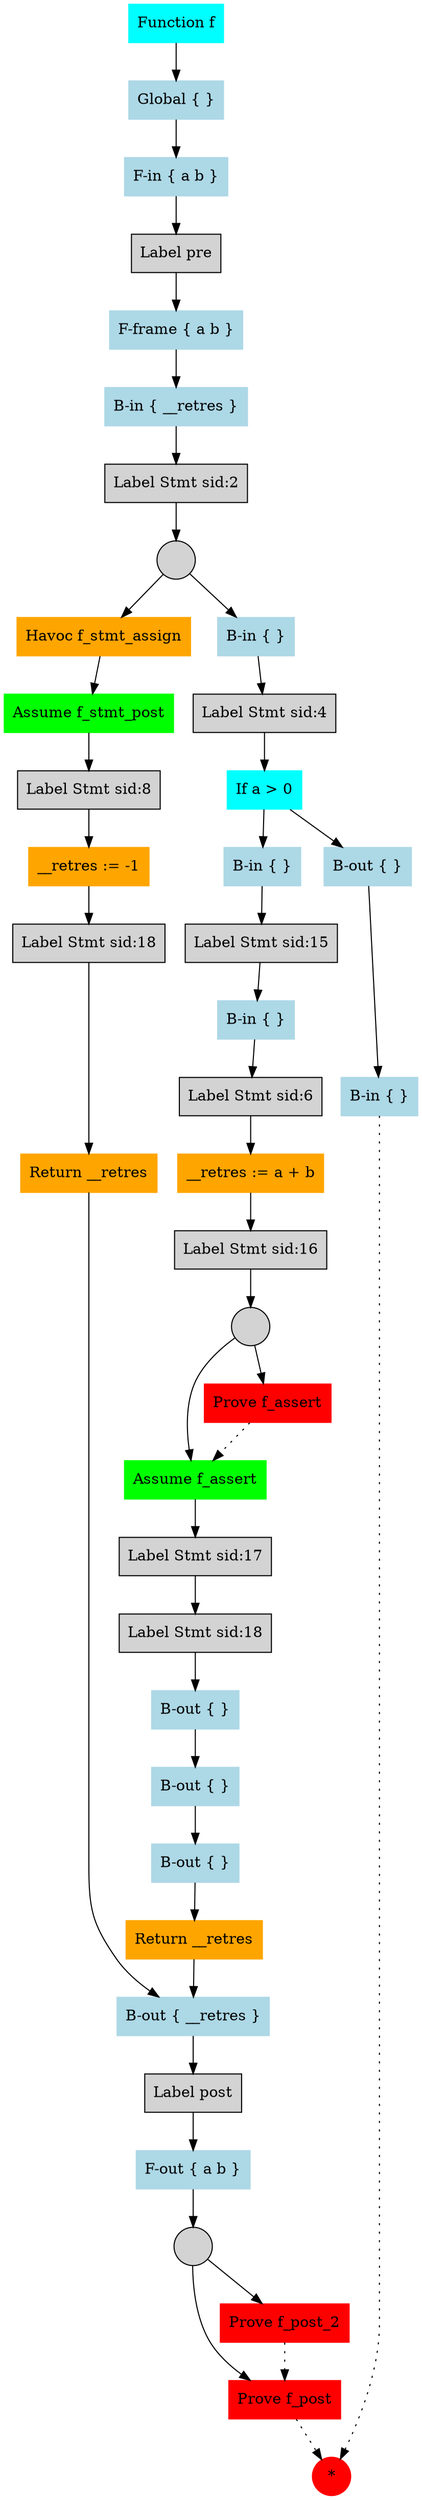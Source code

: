 digraph f {
  rankdir = TB ;
  node [ style = filled, shape = box ] ;
  N000 [ color = red, shape = circle, label = "*" ] ;
  N026 [ color=red , label="Prove f_post" ] ;
  N026 -> N000 [ style=dotted ] ;
  N027 [ color=red , label="Prove f_post_2" ] ;
  N027 -> N026 [ style=dotted ] ;
  N028 [ label="" , shape=circle ] ;
 N028 -> N027 ;
 N028 -> N026 ;
  N029 [ color=lightblue , label="F-out { a b }" ] ;
 N029 -> N028 ;
  N030 [ label="Label \post" ] ;
 N030 -> N029 ;
  N031 [ color=lightblue , label="B-out { __retres }" ] ;
 N031 -> N030 ;
  N032 [ color=orange , label="Return __retres" ] ;
 N032 -> N031 ;
  N033 [ color=lightblue , label="B-out { }" ] ;
 N033 -> N032 ;
  N034 [ color=lightblue , label="B-out { }" ] ;
 N034 -> N033 ;
  N035 [ color=lightblue , label="B-out { }" ] ;
 N035 -> N034 ;
  N036 [ label="Label Stmt sid:18" ] ;
 N036 -> N035 ;
  N037 [ label="Label Stmt sid:17" ] ;
 N037 -> N036 ;
  N038 [ color=green , label="Assume f_assert" ] ;
 N038 -> N037 ;
  N039 [ color=red , label="Prove f_assert" ] ;
  N039 -> N038 [ style=dotted ] ;
  N040 [ label="" , shape=circle ] ;
 N040 -> N039 ;
 N040 -> N038 ;
  N041 [ label="Label Stmt sid:16" ] ;
 N041 -> N040 ;
  N042 [ color=orange , label="__retres := a + b" ] ;
 N042 -> N041 ;
  N043 [ label="Label Stmt sid:6" ] ;
 N043 -> N042 ;
  N044 [ color=lightblue , label="B-in { }" ] ;
 N044 -> N043 ;
  N045 [ label="Label Stmt sid:15" ] ;
 N045 -> N044 ;
  N046 [ color=lightblue , label="B-in { }" ] ;
 N046 -> N045 ;
  N047 [ color=orange , label="Return __retres" ] ;
 N047 -> N031 ;
  N048 [ label="Label Stmt sid:18" ] ;
 N048 -> N047 ;
  N049 [ color=orange , label="__retres := -1" ] ;
 N049 -> N048 ;
  N050 [ label="Label Stmt sid:8" ] ;
 N050 -> N049 ;
  N051 [ color=green , label="Assume f_stmt_post" ] ;
 N051 -> N050 ;
  N052 [ color=orange , label="Havoc f_stmt_assign" ] ;
 N052 -> N051 ;
  N053 [ color=lightblue , label="B-in { }" ] ;
 N053 -> N000 [ style=dotted ];
  N054 [ color=lightblue , label="B-out { }" ] ;
 N054 -> N053 ;
  N055 [ color=cyan , label="If a > 0" ] ;
 N055 -> N046 ;
 N055 -> N054 ;
  N056 [ label="Label Stmt sid:4" ] ;
 N056 -> N055 ;
  N057 [ color=lightblue , label="B-in { }" ] ;
 N057 -> N056 ;
  N058 [ label="" , shape=circle ] ;
 N058 -> N052 ;
 N058 -> N057 ;
  N059 [ label="Label Stmt sid:2" ] ;
 N059 -> N058 ;
  N060 [ color=lightblue , label="B-in { __retres }" ] ;
 N060 -> N059 ;
  N061 [ color=lightblue , label="F-frame { a b }" ] ;
 N061 -> N060 ;
  N062 [ label="Label \pre" ] ;
 N062 -> N061 ;
  N063 [ color=lightblue , label="F-in { a b }" ] ;
 N063 -> N062 ;
  N064 [ color=lightblue , label="Global { }" ] ;
 N064 -> N063 ;
  N065 [ color=cyan , label="Function f" ] ;
 N065 -> N064 ;
}
